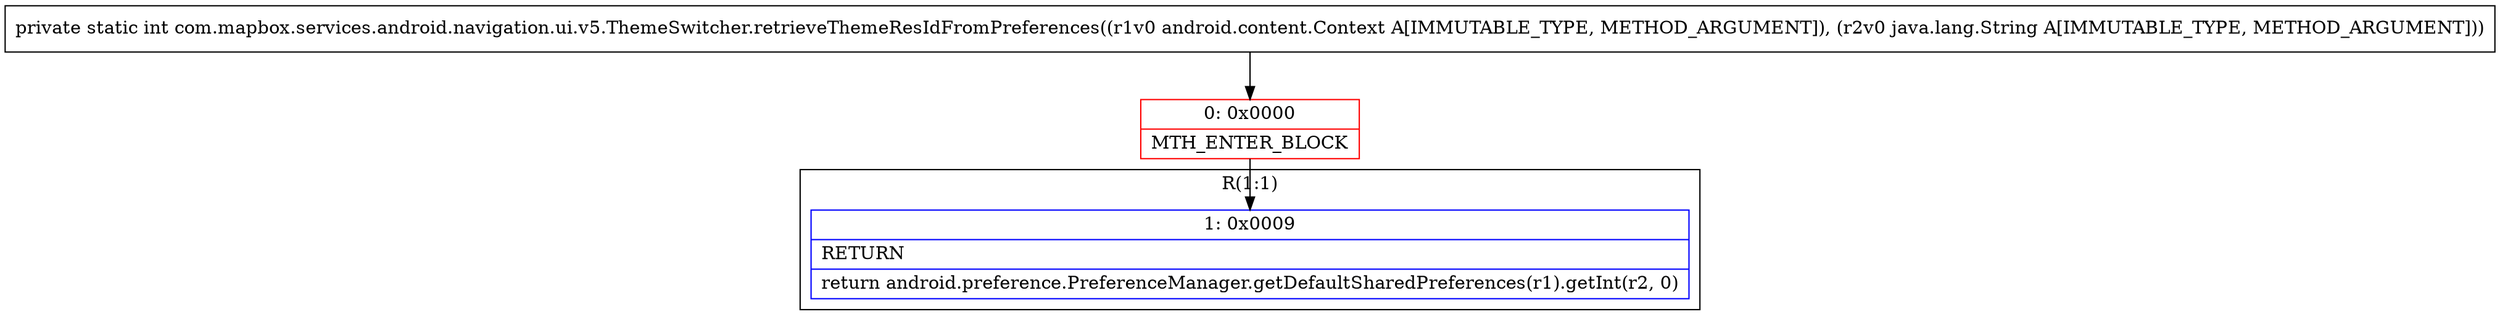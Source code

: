 digraph "CFG forcom.mapbox.services.android.navigation.ui.v5.ThemeSwitcher.retrieveThemeResIdFromPreferences(Landroid\/content\/Context;Ljava\/lang\/String;)I" {
subgraph cluster_Region_557355119 {
label = "R(1:1)";
node [shape=record,color=blue];
Node_1 [shape=record,label="{1\:\ 0x0009|RETURN\l|return android.preference.PreferenceManager.getDefaultSharedPreferences(r1).getInt(r2, 0)\l}"];
}
Node_0 [shape=record,color=red,label="{0\:\ 0x0000|MTH_ENTER_BLOCK\l}"];
MethodNode[shape=record,label="{private static int com.mapbox.services.android.navigation.ui.v5.ThemeSwitcher.retrieveThemeResIdFromPreferences((r1v0 android.content.Context A[IMMUTABLE_TYPE, METHOD_ARGUMENT]), (r2v0 java.lang.String A[IMMUTABLE_TYPE, METHOD_ARGUMENT])) }"];
MethodNode -> Node_0;
Node_0 -> Node_1;
}

